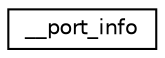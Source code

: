 digraph G
{
  edge [fontname="Helvetica",fontsize="10",labelfontname="Helvetica",labelfontsize="10"];
  node [fontname="Helvetica",fontsize="10",shape=record];
  rankdir="LR";
  Node1 [label="__port_info",height=0.2,width=0.4,color="black", fillcolor="white", style="filled",URL="$struct____port__info.html"];
}
